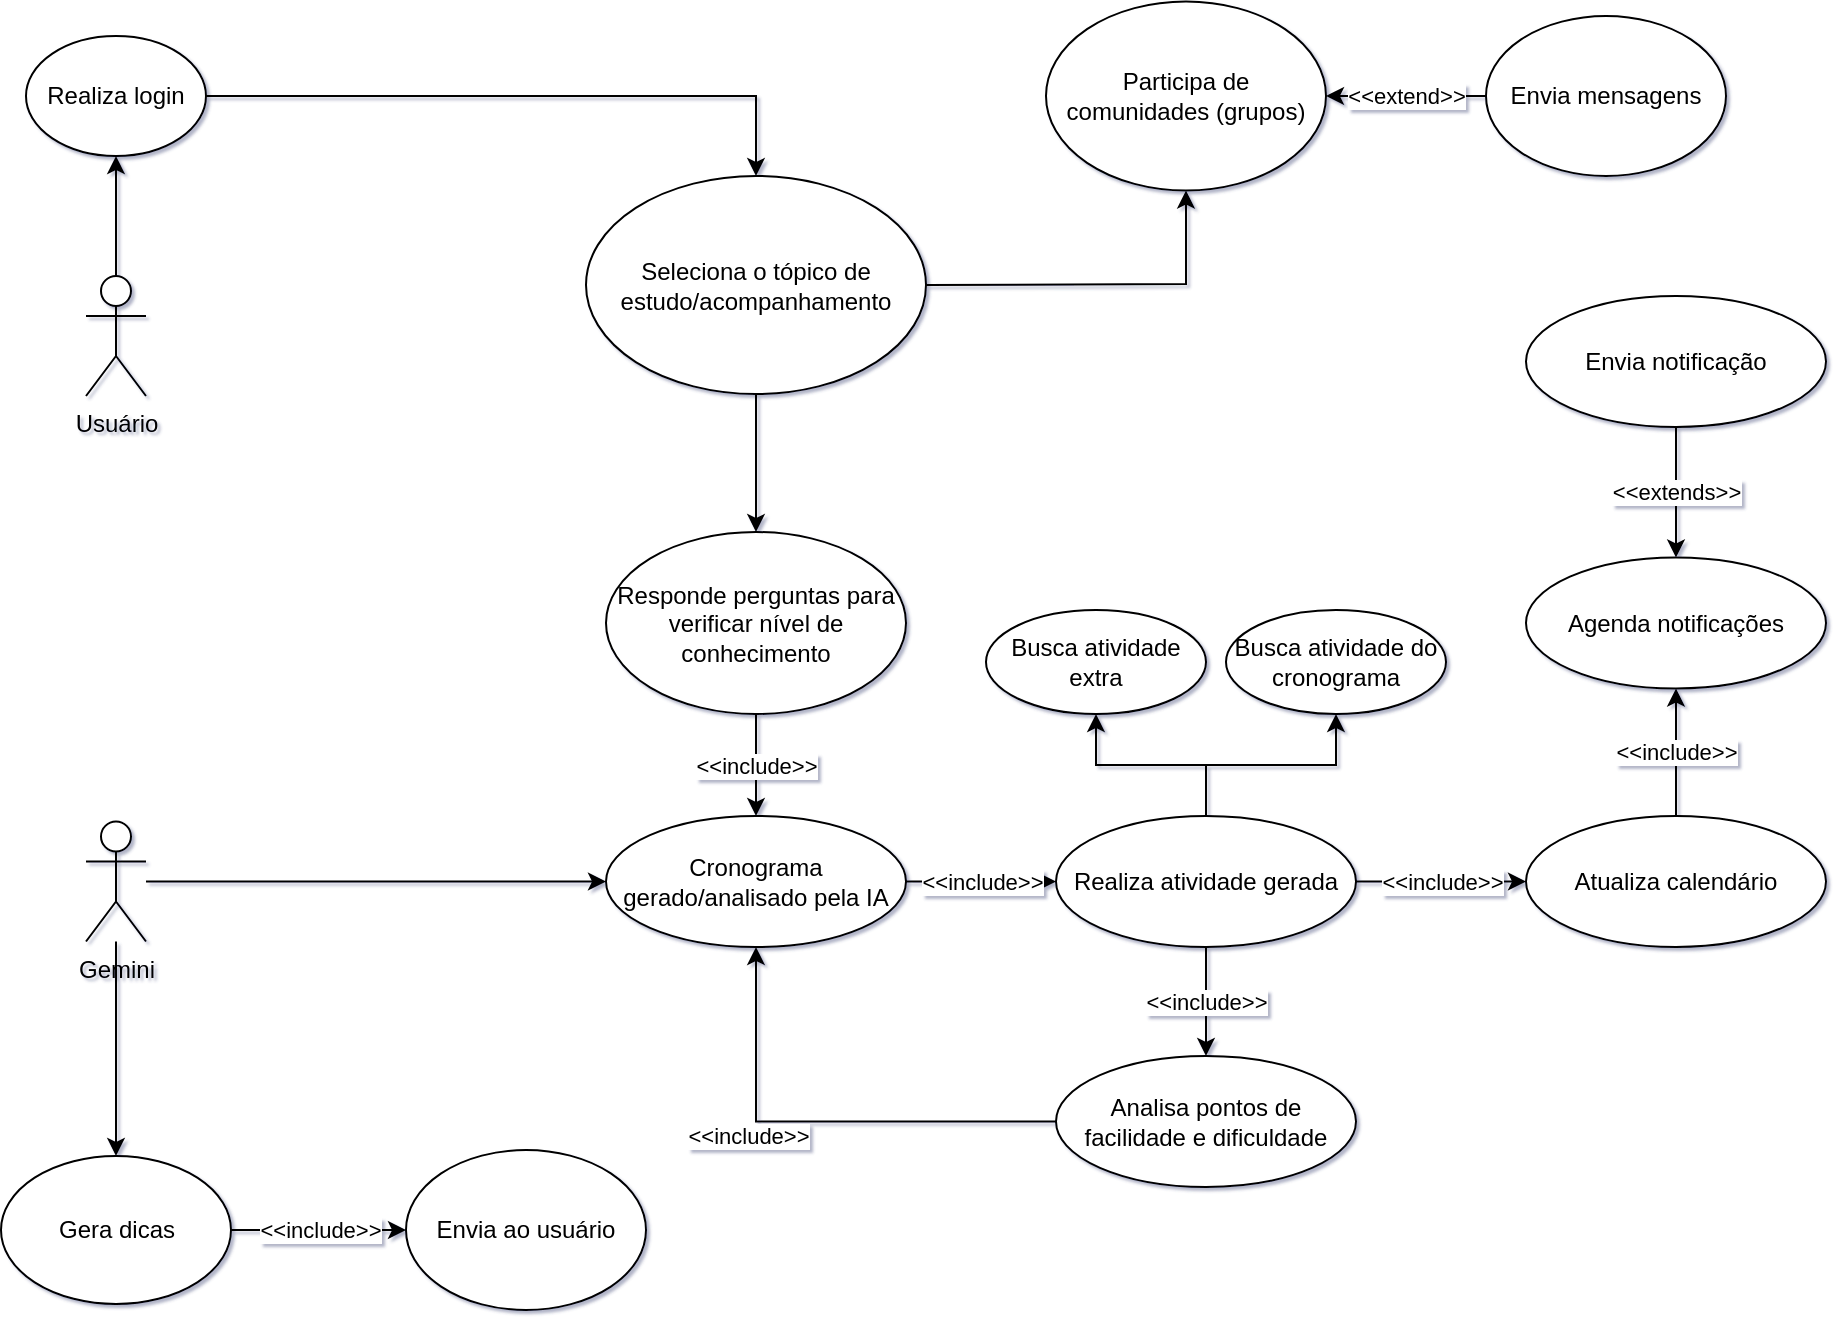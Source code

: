 <mxfile version="28.2.3">
  <diagram name="Page-1" id="e7e014a7-5840-1c2e-5031-d8a46d1fe8dd">
    <mxGraphModel dx="1503" dy="773" grid="0" gridSize="10" guides="1" tooltips="1" connect="1" arrows="1" fold="1" page="1" pageScale="1" pageWidth="1169" pageHeight="826" background="#ffffff" math="0" shadow="1">
      <root>
        <mxCell id="0" />
        <mxCell id="1" parent="0" />
        <mxCell id="j2XZNNxm9fT60v3CRiqJ-52" value="" style="edgeStyle=orthogonalEdgeStyle;rounded=0;orthogonalLoop=1;jettySize=auto;html=1;" parent="1" source="j2XZNNxm9fT60v3CRiqJ-41" target="j2XZNNxm9fT60v3CRiqJ-50" edge="1">
          <mxGeometry relative="1" as="geometry" />
        </mxCell>
        <mxCell id="j2XZNNxm9fT60v3CRiqJ-41" value="Usuário" style="shape=umlActor;verticalLabelPosition=bottom;verticalAlign=top;html=1;horizontal=1;" parent="1" vertex="1">
          <mxGeometry x="70" y="240" width="30" height="60" as="geometry" />
        </mxCell>
        <mxCell id="j2XZNNxm9fT60v3CRiqJ-54" value="" style="edgeStyle=orthogonalEdgeStyle;rounded=0;orthogonalLoop=1;jettySize=auto;html=1;" parent="1" source="j2XZNNxm9fT60v3CRiqJ-50" target="j2XZNNxm9fT60v3CRiqJ-53" edge="1">
          <mxGeometry relative="1" as="geometry" />
        </mxCell>
        <mxCell id="j2XZNNxm9fT60v3CRiqJ-50" value="Realiza login" style="ellipse;whiteSpace=wrap;html=1;" parent="1" vertex="1">
          <mxGeometry x="40" y="120" width="90" height="60" as="geometry" />
        </mxCell>
        <mxCell id="j2XZNNxm9fT60v3CRiqJ-53" value="Seleciona o tópico de estudo/acompanhamento" style="ellipse;whiteSpace=wrap;html=1;textShadow=0;" parent="1" vertex="1">
          <mxGeometry x="320" y="190" width="170" height="109" as="geometry" />
        </mxCell>
        <mxCell id="j2XZNNxm9fT60v3CRiqJ-62" value="Participa de comunidades (grupos)" style="ellipse;whiteSpace=wrap;html=1;" parent="1" vertex="1">
          <mxGeometry x="550" y="102.75" width="140" height="94.5" as="geometry" />
        </mxCell>
        <mxCell id="j2XZNNxm9fT60v3CRiqJ-64" value="" style="endArrow=classic;html=1;rounded=0;entryX=0.5;entryY=1;entryDx=0;entryDy=0;exitX=1;exitY=0.5;exitDx=0;exitDy=0;" parent="1" target="j2XZNNxm9fT60v3CRiqJ-62" edge="1" source="j2XZNNxm9fT60v3CRiqJ-53">
          <mxGeometry relative="1" as="geometry">
            <mxPoint x="485" y="269.38" as="sourcePoint" />
            <mxPoint x="585" y="269.38" as="targetPoint" />
            <Array as="points">
              <mxPoint x="620" y="244" />
            </Array>
          </mxGeometry>
        </mxCell>
        <mxCell id="j2XZNNxm9fT60v3CRiqJ-73" value="" style="endArrow=classic;html=1;rounded=0;exitX=0;exitY=0.5;exitDx=0;exitDy=0;entryX=1;entryY=0.5;entryDx=0;entryDy=0;" parent="1" target="j2XZNNxm9fT60v3CRiqJ-62" edge="1" source="j2XZNNxm9fT60v3CRiqJ-75">
          <mxGeometry relative="1" as="geometry">
            <mxPoint x="730" y="270" as="sourcePoint" />
            <mxPoint x="750" y="310" as="targetPoint" />
          </mxGeometry>
        </mxCell>
        <mxCell id="j2XZNNxm9fT60v3CRiqJ-74" value="&amp;lt;&amp;lt;extend&amp;gt;&amp;gt;" style="edgeLabel;resizable=0;html=1;;align=center;verticalAlign=middle;" parent="j2XZNNxm9fT60v3CRiqJ-73" connectable="0" vertex="1">
          <mxGeometry relative="1" as="geometry" />
        </mxCell>
        <mxCell id="j2XZNNxm9fT60v3CRiqJ-75" value="Envia mensagens" style="ellipse;whiteSpace=wrap;html=1;" parent="1" vertex="1">
          <mxGeometry x="770" y="110" width="120" height="80" as="geometry" />
        </mxCell>
        <mxCell id="j2XZNNxm9fT60v3CRiqJ-76" value="Responde perguntas para verificar nível de conhecimento" style="ellipse;whiteSpace=wrap;html=1;textShadow=0;" parent="1" vertex="1">
          <mxGeometry x="330" y="368" width="150" height="91" as="geometry" />
        </mxCell>
        <mxCell id="j2XZNNxm9fT60v3CRiqJ-78" value="Cronograma gerado/analisado pela IA" style="ellipse;whiteSpace=wrap;html=1;" parent="1" vertex="1">
          <mxGeometry x="330" y="510" width="150" height="65.5" as="geometry" />
        </mxCell>
        <mxCell id="j2XZNNxm9fT60v3CRiqJ-79" style="edgeStyle=orthogonalEdgeStyle;rounded=0;orthogonalLoop=1;jettySize=auto;html=1;exitX=0.5;exitY=1;exitDx=0;exitDy=0;" parent="1" source="j2XZNNxm9fT60v3CRiqJ-78" target="j2XZNNxm9fT60v3CRiqJ-78" edge="1">
          <mxGeometry relative="1" as="geometry" />
        </mxCell>
        <mxCell id="j2XZNNxm9fT60v3CRiqJ-82" value="" style="endArrow=classic;html=1;rounded=0;exitX=0.5;exitY=1;exitDx=0;exitDy=0;entryX=0.5;entryY=0;entryDx=0;entryDy=0;" parent="1" source="j2XZNNxm9fT60v3CRiqJ-76" target="j2XZNNxm9fT60v3CRiqJ-78" edge="1">
          <mxGeometry relative="1" as="geometry">
            <mxPoint x="500" y="480" as="sourcePoint" />
            <mxPoint x="600" y="480" as="targetPoint" />
          </mxGeometry>
        </mxCell>
        <mxCell id="j2XZNNxm9fT60v3CRiqJ-83" value="&amp;lt;&amp;lt;include&amp;gt;&amp;gt;" style="edgeLabel;resizable=0;html=1;;align=center;verticalAlign=middle;" parent="j2XZNNxm9fT60v3CRiqJ-82" connectable="0" vertex="1">
          <mxGeometry relative="1" as="geometry" />
        </mxCell>
        <mxCell id="j2XZNNxm9fT60v3CRiqJ-86" value="" style="endArrow=classic;html=1;rounded=0;entryX=0.5;entryY=0;entryDx=0;entryDy=0;exitX=0.5;exitY=1;exitDx=0;exitDy=0;" parent="1" source="j2XZNNxm9fT60v3CRiqJ-53" target="j2XZNNxm9fT60v3CRiqJ-76" edge="1">
          <mxGeometry relative="1" as="geometry">
            <mxPoint x="480" y="340" as="sourcePoint" />
            <mxPoint x="510" y="324.5" as="targetPoint" />
          </mxGeometry>
        </mxCell>
        <mxCell id="j2XZNNxm9fT60v3CRiqJ-112" style="edgeStyle=orthogonalEdgeStyle;rounded=0;orthogonalLoop=1;jettySize=auto;html=1;entryX=0.5;entryY=1;entryDx=0;entryDy=0;" parent="1" source="j2XZNNxm9fT60v3CRiqJ-97" edge="1" target="j2XZNNxm9fT60v3CRiqJ-114">
          <mxGeometry relative="1" as="geometry">
            <mxPoint x="560" y="460" as="targetPoint" />
          </mxGeometry>
        </mxCell>
        <mxCell id="j2XZNNxm9fT60v3CRiqJ-113" style="edgeStyle=orthogonalEdgeStyle;rounded=0;orthogonalLoop=1;jettySize=auto;html=1;entryX=0.5;entryY=1;entryDx=0;entryDy=0;" parent="1" source="j2XZNNxm9fT60v3CRiqJ-97" edge="1" target="j2XZNNxm9fT60v3CRiqJ-115">
          <mxGeometry relative="1" as="geometry">
            <mxPoint x="700" y="460" as="targetPoint" />
          </mxGeometry>
        </mxCell>
        <mxCell id="j2XZNNxm9fT60v3CRiqJ-97" value="Realiza atividade gerada" style="ellipse;whiteSpace=wrap;html=1;" parent="1" vertex="1">
          <mxGeometry x="555" y="510" width="150" height="65.5" as="geometry" />
        </mxCell>
        <mxCell id="j2XZNNxm9fT60v3CRiqJ-99" value="" style="endArrow=classic;html=1;rounded=0;exitX=1;exitY=0.5;exitDx=0;exitDy=0;entryX=0;entryY=0.5;entryDx=0;entryDy=0;" parent="1" source="j2XZNNxm9fT60v3CRiqJ-78" target="j2XZNNxm9fT60v3CRiqJ-97" edge="1">
          <mxGeometry relative="1" as="geometry">
            <mxPoint x="480" y="520" as="sourcePoint" />
            <mxPoint x="580" y="520" as="targetPoint" />
          </mxGeometry>
        </mxCell>
        <mxCell id="j2XZNNxm9fT60v3CRiqJ-100" value="&amp;lt;&amp;lt;include&amp;gt;&amp;gt;" style="edgeLabel;resizable=0;html=1;;align=center;verticalAlign=middle;" parent="j2XZNNxm9fT60v3CRiqJ-99" connectable="0" vertex="1">
          <mxGeometry relative="1" as="geometry" />
        </mxCell>
        <mxCell id="j2XZNNxm9fT60v3CRiqJ-109" value="Label" style="edgeLabel;resizable=0;html=1;;align=center;verticalAlign=middle;labelPosition=center;verticalLabelPosition=middle;overflow=hidden;" parent="j2XZNNxm9fT60v3CRiqJ-99" connectable="0" vertex="1">
          <mxGeometry relative="1" as="geometry">
            <mxPoint x="33" y="27" as="offset" />
          </mxGeometry>
        </mxCell>
        <mxCell id="j2XZNNxm9fT60v3CRiqJ-110" value="&amp;lt;&amp;lt;include&amp;gt;&amp;gt;" style="edgeLabel;resizable=0;html=1;;align=center;verticalAlign=middle;overflow=visible;strokeOpacity=100;" parent="j2XZNNxm9fT60v3CRiqJ-99" connectable="0" vertex="1">
          <mxGeometry relative="1" as="geometry">
            <mxPoint x="-117" y="127" as="offset" />
          </mxGeometry>
        </mxCell>
        <mxCell id="j2XZNNxm9fT60v3CRiqJ-101" value="" style="endArrow=classic;html=1;rounded=0;exitX=0.5;exitY=1;exitDx=0;exitDy=0;entryX=0.5;entryY=0;entryDx=0;entryDy=0;" parent="1" source="j2XZNNxm9fT60v3CRiqJ-97" target="j2XZNNxm9fT60v3CRiqJ-103" edge="1">
          <mxGeometry relative="1" as="geometry">
            <mxPoint x="710" y="542.13" as="sourcePoint" />
            <mxPoint x="730" y="546.364" as="targetPoint" />
          </mxGeometry>
        </mxCell>
        <mxCell id="j2XZNNxm9fT60v3CRiqJ-102" value="&amp;lt;&amp;lt;include&amp;gt;&amp;gt;" style="edgeLabel;resizable=0;html=1;;align=center;verticalAlign=middle;" parent="j2XZNNxm9fT60v3CRiqJ-101" connectable="0" vertex="1">
          <mxGeometry relative="1" as="geometry" />
        </mxCell>
        <mxCell id="B47HtKz9gAF_71CKmw7V-3" style="edgeStyle=orthogonalEdgeStyle;rounded=0;orthogonalLoop=1;jettySize=auto;html=1;exitX=0;exitY=0.5;exitDx=0;exitDy=0;entryX=0.5;entryY=1;entryDx=0;entryDy=0;" edge="1" parent="1" source="j2XZNNxm9fT60v3CRiqJ-103" target="j2XZNNxm9fT60v3CRiqJ-78">
          <mxGeometry relative="1" as="geometry" />
        </mxCell>
        <mxCell id="j2XZNNxm9fT60v3CRiqJ-103" value="Analisa pontos de facilidade e dificuldade" style="ellipse;whiteSpace=wrap;html=1;" parent="1" vertex="1">
          <mxGeometry x="555" y="630" width="150" height="65.5" as="geometry" />
        </mxCell>
        <mxCell id="j2XZNNxm9fT60v3CRiqJ-114" value="Busca atividade extra" style="ellipse;whiteSpace=wrap;html=1;" parent="1" vertex="1">
          <mxGeometry x="520" y="407" width="110" height="52" as="geometry" />
        </mxCell>
        <mxCell id="j2XZNNxm9fT60v3CRiqJ-115" value="Busca atividade do cronograma" style="ellipse;whiteSpace=wrap;html=1;" parent="1" vertex="1">
          <mxGeometry x="640" y="407" width="110" height="52" as="geometry" />
        </mxCell>
        <mxCell id="B47HtKz9gAF_71CKmw7V-4" value="Atualiza calendário" style="ellipse;whiteSpace=wrap;html=1;" vertex="1" parent="1">
          <mxGeometry x="790" y="510" width="150" height="65.5" as="geometry" />
        </mxCell>
        <mxCell id="B47HtKz9gAF_71CKmw7V-5" value="" style="endArrow=classic;html=1;rounded=0;exitX=1;exitY=0.5;exitDx=0;exitDy=0;entryX=0;entryY=0.5;entryDx=0;entryDy=0;" edge="1" parent="1" source="j2XZNNxm9fT60v3CRiqJ-97" target="B47HtKz9gAF_71CKmw7V-4">
          <mxGeometry relative="1" as="geometry">
            <mxPoint x="730" y="640" as="sourcePoint" />
            <mxPoint x="830" y="640" as="targetPoint" />
          </mxGeometry>
        </mxCell>
        <mxCell id="B47HtKz9gAF_71CKmw7V-6" value="&amp;lt;&amp;lt;include&amp;gt;&amp;gt;" style="edgeLabel;resizable=0;html=1;;align=center;verticalAlign=middle;" connectable="0" vertex="1" parent="B47HtKz9gAF_71CKmw7V-5">
          <mxGeometry relative="1" as="geometry" />
        </mxCell>
        <mxCell id="B47HtKz9gAF_71CKmw7V-8" style="edgeStyle=orthogonalEdgeStyle;rounded=0;orthogonalLoop=1;jettySize=auto;html=1;entryX=0;entryY=0.5;entryDx=0;entryDy=0;" edge="1" parent="1" source="B47HtKz9gAF_71CKmw7V-7" target="j2XZNNxm9fT60v3CRiqJ-78">
          <mxGeometry relative="1" as="geometry" />
        </mxCell>
        <mxCell id="B47HtKz9gAF_71CKmw7V-9" style="edgeStyle=orthogonalEdgeStyle;rounded=0;orthogonalLoop=1;jettySize=auto;html=1;entryX=0.5;entryY=0;entryDx=0;entryDy=0;" edge="1" parent="1" source="B47HtKz9gAF_71CKmw7V-7" target="B47HtKz9gAF_71CKmw7V-10">
          <mxGeometry relative="1" as="geometry">
            <mxPoint x="85" y="690" as="targetPoint" />
          </mxGeometry>
        </mxCell>
        <mxCell id="B47HtKz9gAF_71CKmw7V-7" value="Gemini" style="shape=umlActor;verticalLabelPosition=bottom;verticalAlign=top;html=1;outlineConnect=0;" vertex="1" parent="1">
          <mxGeometry x="70" y="512.75" width="30" height="60" as="geometry" />
        </mxCell>
        <mxCell id="B47HtKz9gAF_71CKmw7V-10" value="Gera dicas" style="ellipse;whiteSpace=wrap;html=1;" vertex="1" parent="1">
          <mxGeometry x="27.5" y="680" width="115" height="74" as="geometry" />
        </mxCell>
        <mxCell id="B47HtKz9gAF_71CKmw7V-16" value="Envia ao usuário" style="ellipse;whiteSpace=wrap;html=1;" vertex="1" parent="1">
          <mxGeometry x="230" y="677" width="120" height="80" as="geometry" />
        </mxCell>
        <mxCell id="B47HtKz9gAF_71CKmw7V-20" value="" style="endArrow=classic;html=1;rounded=0;exitX=1;exitY=0.5;exitDx=0;exitDy=0;entryX=0;entryY=0.5;entryDx=0;entryDy=0;" edge="1" parent="1" source="B47HtKz9gAF_71CKmw7V-10" target="B47HtKz9gAF_71CKmw7V-16">
          <mxGeometry relative="1" as="geometry">
            <mxPoint x="150" y="770" as="sourcePoint" />
            <mxPoint x="250" y="770" as="targetPoint" />
          </mxGeometry>
        </mxCell>
        <mxCell id="B47HtKz9gAF_71CKmw7V-21" value="&amp;lt;&amp;lt;include&amp;gt;&amp;gt;" style="edgeLabel;resizable=0;html=1;;align=center;verticalAlign=middle;" connectable="0" vertex="1" parent="B47HtKz9gAF_71CKmw7V-20">
          <mxGeometry relative="1" as="geometry" />
        </mxCell>
        <mxCell id="B47HtKz9gAF_71CKmw7V-22" value="" style="endArrow=classic;html=1;rounded=0;exitX=0.5;exitY=0;exitDx=0;exitDy=0;entryX=0.5;entryY=1;entryDx=0;entryDy=0;" edge="1" parent="1" source="B47HtKz9gAF_71CKmw7V-4" target="B47HtKz9gAF_71CKmw7V-26">
          <mxGeometry relative="1" as="geometry">
            <mxPoint x="800" y="432.29" as="sourcePoint" />
            <mxPoint x="870" y="450" as="targetPoint" />
          </mxGeometry>
        </mxCell>
        <mxCell id="B47HtKz9gAF_71CKmw7V-23" value="&amp;lt;&amp;lt;include&amp;gt;&amp;gt;" style="edgeLabel;resizable=0;html=1;;align=center;verticalAlign=middle;" connectable="0" vertex="1" parent="B47HtKz9gAF_71CKmw7V-22">
          <mxGeometry relative="1" as="geometry" />
        </mxCell>
        <mxCell id="B47HtKz9gAF_71CKmw7V-26" value="Agenda notificações" style="ellipse;whiteSpace=wrap;html=1;" vertex="1" parent="1">
          <mxGeometry x="790" y="380.75" width="150" height="65.5" as="geometry" />
        </mxCell>
        <mxCell id="B47HtKz9gAF_71CKmw7V-27" value="Envia notificação" style="ellipse;whiteSpace=wrap;html=1;" vertex="1" parent="1">
          <mxGeometry x="790" y="250" width="150" height="65.5" as="geometry" />
        </mxCell>
        <mxCell id="B47HtKz9gAF_71CKmw7V-28" value="" style="endArrow=classic;html=1;rounded=0;exitX=0.5;exitY=1;exitDx=0;exitDy=0;entryX=0.5;entryY=0;entryDx=0;entryDy=0;" edge="1" parent="1" source="B47HtKz9gAF_71CKmw7V-27" target="B47HtKz9gAF_71CKmw7V-26">
          <mxGeometry relative="1" as="geometry">
            <mxPoint x="1015" y="490" as="sourcePoint" />
            <mxPoint x="1115" y="490" as="targetPoint" />
          </mxGeometry>
        </mxCell>
        <mxCell id="B47HtKz9gAF_71CKmw7V-29" value="&amp;lt;&amp;lt;extends&amp;gt;&amp;gt;" style="edgeLabel;resizable=0;html=1;;align=center;verticalAlign=middle;" connectable="0" vertex="1" parent="B47HtKz9gAF_71CKmw7V-28">
          <mxGeometry relative="1" as="geometry" />
        </mxCell>
      </root>
    </mxGraphModel>
  </diagram>
</mxfile>
